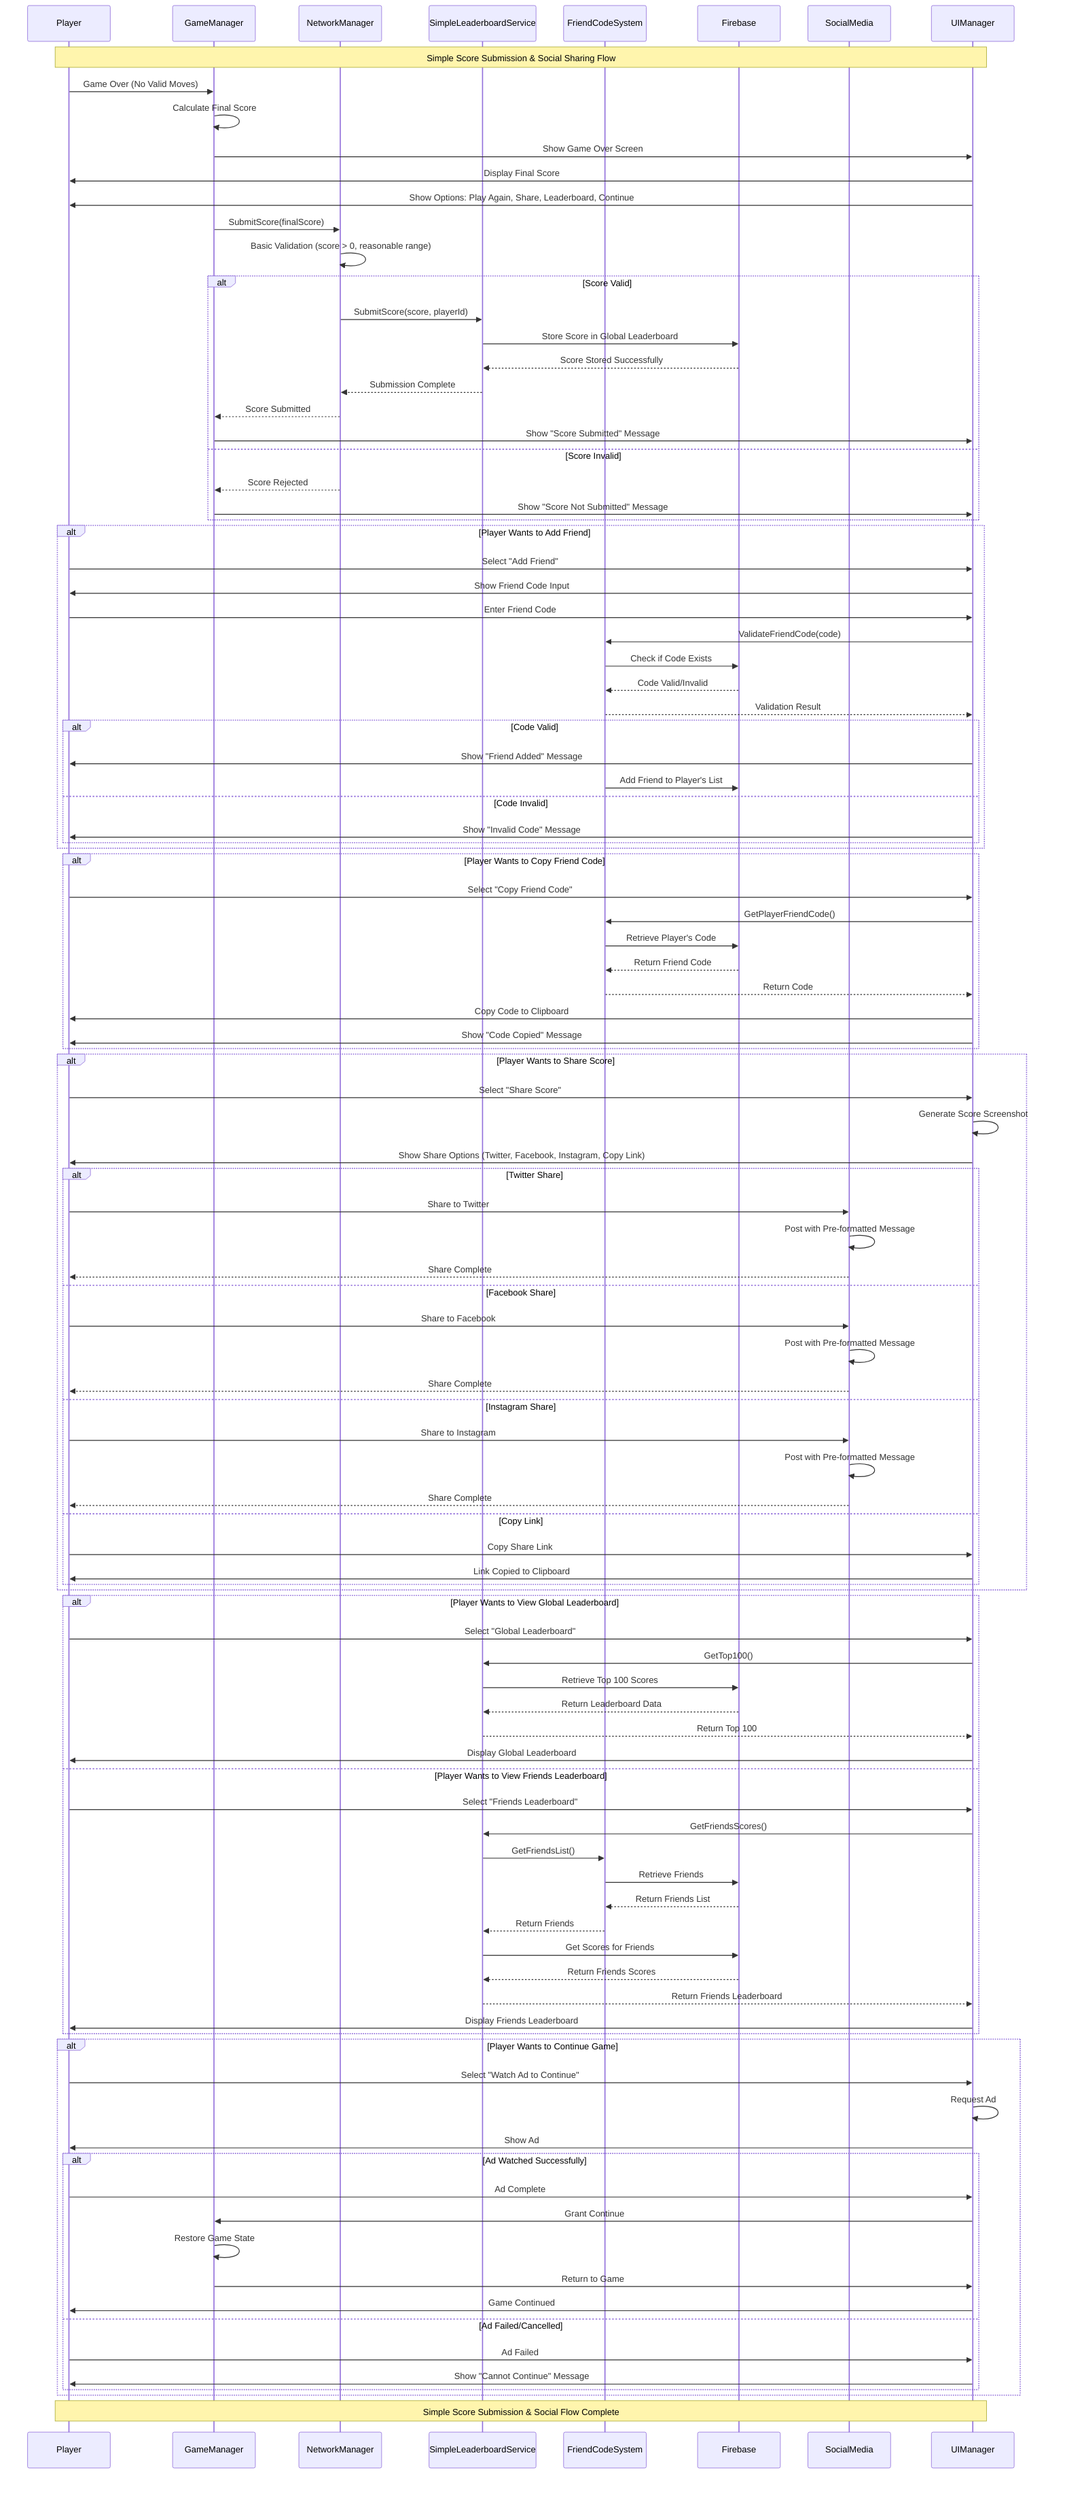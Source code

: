 sequenceDiagram
    participant Player
    participant GameManager
    participant NetworkManager
    participant SimpleLeaderboardService
    participant FriendCodeSystem
    participant Firebase
    participant SocialMedia
    participant UIManager

    Note over Player, UIManager: Simple Score Submission & Social Sharing Flow

    %% Game Over and Score Submission
    Player->>GameManager: Game Over (No Valid Moves)
    GameManager->>GameManager: Calculate Final Score
    GameManager->>UIManager: Show Game Over Screen
    
    UIManager->>Player: Display Final Score
    UIManager->>Player: Show Options: Play Again, Share, Leaderboard, Continue
    
    %% Score Submission to Simple Leaderboard
    GameManager->>NetworkManager: SubmitScore(finalScore)
    NetworkManager->>NetworkManager: Basic Validation (score > 0, reasonable range)
    
    alt Score Valid
        NetworkManager->>SimpleLeaderboardService: SubmitScore(score, playerId)
        SimpleLeaderboardService->>Firebase: Store Score in Global Leaderboard
        Firebase-->>SimpleLeaderboardService: Score Stored Successfully
        SimpleLeaderboardService-->>NetworkManager: Submission Complete
        NetworkManager-->>GameManager: Score Submitted
        GameManager->>UIManager: Show "Score Submitted" Message
        
    else Score Invalid
        NetworkManager-->>GameManager: Score Rejected
        GameManager->>UIManager: Show "Score Not Submitted" Message
    end
    
    %% Friend Code Operations
    alt Player Wants to Add Friend
        Player->>UIManager: Select "Add Friend"
        UIManager->>Player: Show Friend Code Input
        Player->>UIManager: Enter Friend Code
        UIManager->>FriendCodeSystem: ValidateFriendCode(code)
        FriendCodeSystem->>Firebase: Check if Code Exists
        Firebase-->>FriendCodeSystem: Code Valid/Invalid
        FriendCodeSystem-->>UIManager: Validation Result
        
        alt Code Valid
            UIManager->>Player: Show "Friend Added" Message
            FriendCodeSystem->>Firebase: Add Friend to Player's List
        else Code Invalid
            UIManager->>Player: Show "Invalid Code" Message
        end
    end
    
    alt Player Wants to Copy Friend Code
        Player->>UIManager: Select "Copy Friend Code"
        UIManager->>FriendCodeSystem: GetPlayerFriendCode()
        FriendCodeSystem->>Firebase: Retrieve Player's Code
        Firebase-->>FriendCodeSystem: Return Friend Code
        FriendCodeSystem-->>UIManager: Return Code
        UIManager->>Player: Copy Code to Clipboard
        UIManager->>Player: Show "Code Copied" Message
    end
    
    %% Social Media Sharing
    alt Player Wants to Share Score
        Player->>UIManager: Select "Share Score"
        UIManager->>UIManager: Generate Score Screenshot
        UIManager->>Player: Show Share Options (Twitter, Facebook, Instagram, Copy Link)
        
        alt Twitter Share
            Player->>SocialMedia: Share to Twitter
            SocialMedia->>SocialMedia: Post with Pre-formatted Message
            SocialMedia-->>Player: Share Complete
            
        else Facebook Share
            Player->>SocialMedia: Share to Facebook
            SocialMedia->>SocialMedia: Post with Pre-formatted Message
            SocialMedia-->>Player: Share Complete
            
        else Instagram Share
            Player->>SocialMedia: Share to Instagram
            SocialMedia->>SocialMedia: Post with Pre-formatted Message
            SocialMedia-->>Player: Share Complete
            
        else Copy Link
            Player->>UIManager: Copy Share Link
            UIManager->>Player: Link Copied to Clipboard
        end
    end
    
    %% View Leaderboards
    alt Player Wants to View Global Leaderboard
        Player->>UIManager: Select "Global Leaderboard"
        UIManager->>SimpleLeaderboardService: GetTop100()
        SimpleLeaderboardService->>Firebase: Retrieve Top 100 Scores
        Firebase-->>SimpleLeaderboardService: Return Leaderboard Data
        SimpleLeaderboardService-->>UIManager: Return Top 100
        UIManager->>Player: Display Global Leaderboard
        
    else Player Wants to View Friends Leaderboard
        Player->>UIManager: Select "Friends Leaderboard"
        UIManager->>SimpleLeaderboardService: GetFriendsScores()
        SimpleLeaderboardService->>FriendCodeSystem: GetFriendsList()
        FriendCodeSystem->>Firebase: Retrieve Friends
        Firebase-->>FriendCodeSystem: Return Friends List
        FriendCodeSystem-->>SimpleLeaderboardService: Return Friends
        SimpleLeaderboardService->>Firebase: Get Scores for Friends
        Firebase-->>SimpleLeaderboardService: Return Friends Scores
        SimpleLeaderboardService-->>UIManager: Return Friends Leaderboard
        UIManager->>Player: Display Friends Leaderboard
    end
    
    %% Watch Ad to Continue
    alt Player Wants to Continue Game
        Player->>UIManager: Select "Watch Ad to Continue"
        UIManager->>UIManager: Request Ad
        UIManager->>Player: Show Ad
        
        alt Ad Watched Successfully
            Player->>UIManager: Ad Complete
            UIManager->>GameManager: Grant Continue
            GameManager->>GameManager: Restore Game State
            GameManager->>UIManager: Return to Game
            UIManager->>Player: Game Continued
            
        else Ad Failed/Cancelled
            Player->>UIManager: Ad Failed
            UIManager->>Player: Show "Cannot Continue" Message
        end
    end
    
    Note over Player, UIManager: Simple Score Submission & Social Flow Complete